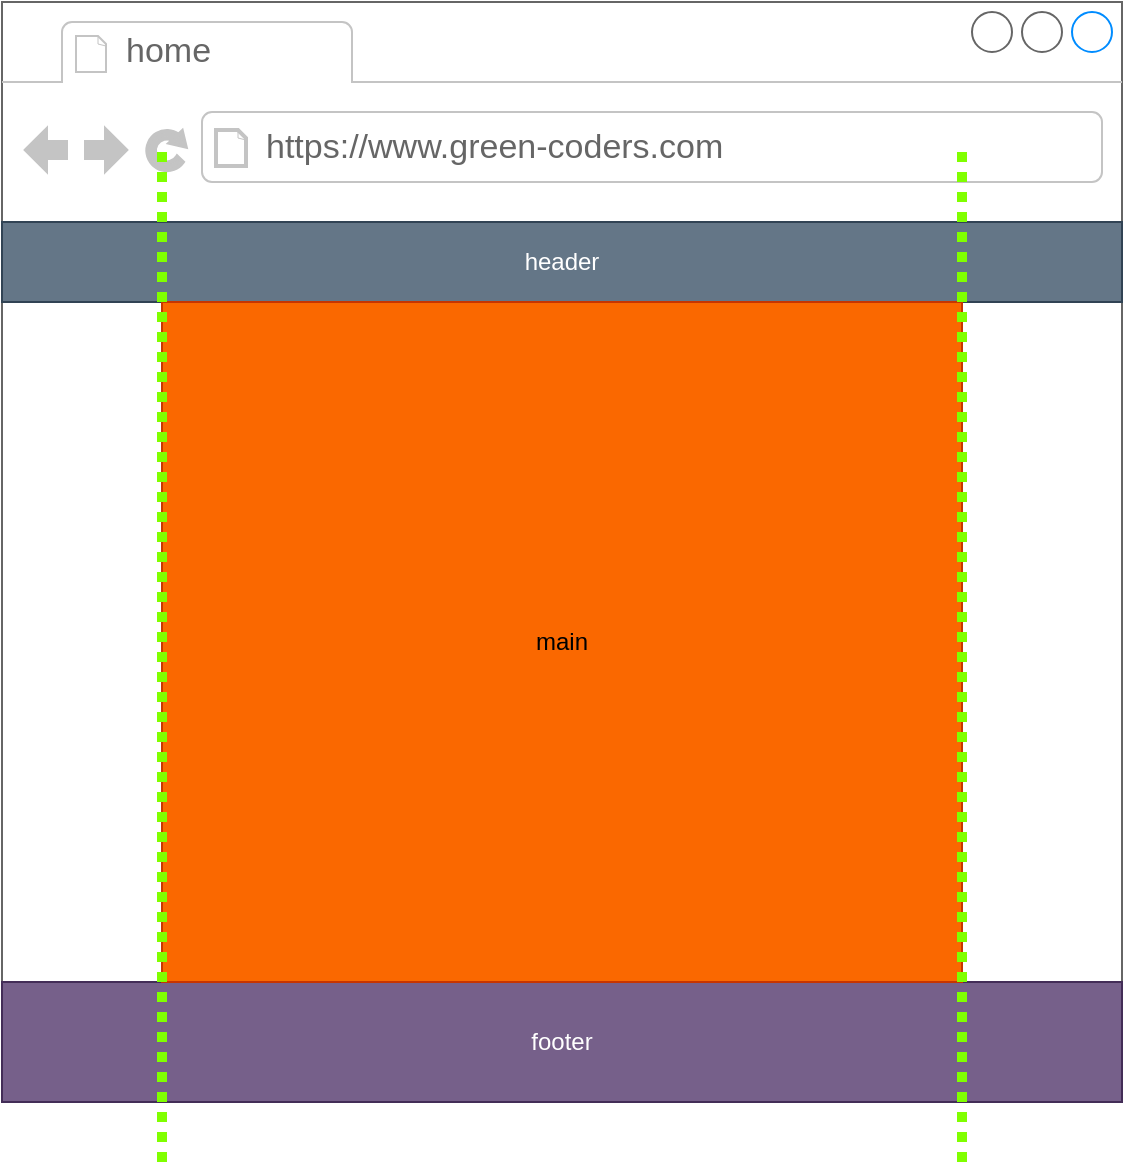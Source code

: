 <mxfile version="16.4.0" type="google"><diagram id="v_rPJWfnr_MIKJgEtU44" name="Page-1"><mxGraphModel dx="2062" dy="804" grid="1" gridSize="10" guides="1" tooltips="1" connect="1" arrows="1" fold="1" page="1" pageScale="1" pageWidth="827" pageHeight="1169" math="0" shadow="0"><root><mxCell id="0"/><mxCell id="1" parent="0"/><mxCell id="w1a3BUt3f685EoPB3fFJ-6" value="" style="strokeWidth=1;shadow=0;dashed=0;align=center;html=1;shape=mxgraph.mockup.containers.browserWindow;rSize=0;strokeColor=#666666;strokeColor2=#008cff;strokeColor3=#c4c4c4;mainText=,;recursiveResize=0;" vertex="1" parent="1"><mxGeometry x="40" y="40" width="560" height="550" as="geometry"/></mxCell><mxCell id="w1a3BUt3f685EoPB3fFJ-7" value="home" style="strokeWidth=1;shadow=0;dashed=0;align=center;html=1;shape=mxgraph.mockup.containers.anchor;fontSize=17;fontColor=#666666;align=left;" vertex="1" parent="w1a3BUt3f685EoPB3fFJ-6"><mxGeometry x="60" y="12" width="110" height="26" as="geometry"/></mxCell><mxCell id="w1a3BUt3f685EoPB3fFJ-8" value="https://www.green-coders.com" style="strokeWidth=1;shadow=0;dashed=0;align=center;html=1;shape=mxgraph.mockup.containers.anchor;rSize=0;fontSize=17;fontColor=#666666;align=left;" vertex="1" parent="w1a3BUt3f685EoPB3fFJ-6"><mxGeometry x="130" y="60" width="250" height="26" as="geometry"/></mxCell><mxCell id="w1a3BUt3f685EoPB3fFJ-1" value="header" style="rounded=0;whiteSpace=wrap;html=1;fillColor=#647687;fontColor=#ffffff;strokeColor=#314354;" vertex="1" parent="1"><mxGeometry x="40" y="150" width="560" height="40" as="geometry"/></mxCell><mxCell id="w1a3BUt3f685EoPB3fFJ-2" value="footer" style="rounded=0;whiteSpace=wrap;html=1;fillColor=#76608a;fontColor=#ffffff;strokeColor=#432D57;" vertex="1" parent="1"><mxGeometry x="40" y="530" width="560" height="60" as="geometry"/></mxCell><mxCell id="w1a3BUt3f685EoPB3fFJ-3" value="main" style="rounded=0;whiteSpace=wrap;html=1;fillColor=#fa6800;fontColor=#000000;strokeColor=#C73500;" vertex="1" parent="1"><mxGeometry x="120" y="190" width="400" height="340" as="geometry"/></mxCell><mxCell id="w1a3BUt3f685EoPB3fFJ-4" value="" style="endArrow=none;dashed=1;html=1;dashPattern=1 1;strokeWidth=5;rounded=0;fillColor=#60a917;strokeColor=#80FF00;" edge="1" parent="1"><mxGeometry width="50" height="50" relative="1" as="geometry"><mxPoint x="120" y="620" as="sourcePoint"/><mxPoint x="120" y="110" as="targetPoint"/></mxGeometry></mxCell><mxCell id="w1a3BUt3f685EoPB3fFJ-5" value="" style="endArrow=none;dashed=1;html=1;dashPattern=1 1;strokeWidth=5;rounded=0;fillColor=#60a917;strokeColor=#80FF00;" edge="1" parent="1"><mxGeometry width="50" height="50" relative="1" as="geometry"><mxPoint x="520" y="620" as="sourcePoint"/><mxPoint x="520" y="110" as="targetPoint"/></mxGeometry></mxCell></root></mxGraphModel></diagram></mxfile>